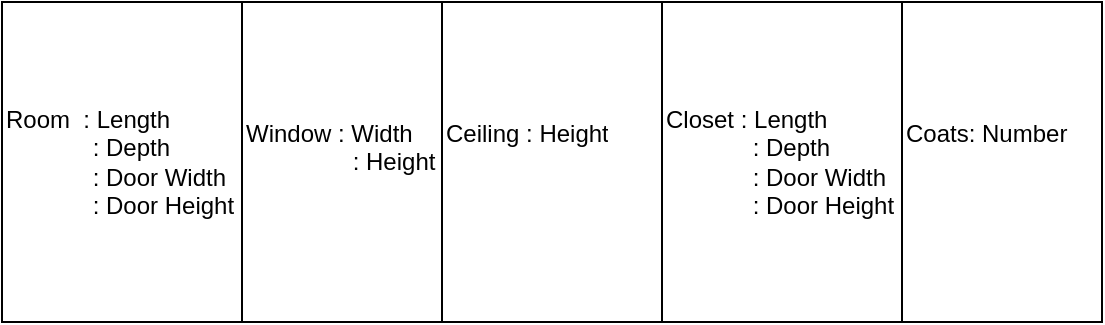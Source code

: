 <mxfile version="23.0.2" type="github">
  <diagram name="Page-1" id="Ax8nI06OEBgYkkgKc29a">
    <mxGraphModel dx="1434" dy="754" grid="1" gridSize="10" guides="1" tooltips="1" connect="1" arrows="1" fold="1" page="1" pageScale="1" pageWidth="850" pageHeight="1100" math="0" shadow="0">
      <root>
        <mxCell id="0" />
        <mxCell id="1" parent="0" />
        <mxCell id="5wE1wWJpnLUQQmqykv8e-5" value="" style="shape=table;startSize=0;container=1;collapsible=0;childLayout=tableLayout;" vertex="1" parent="1">
          <mxGeometry x="90" y="120" width="550" height="160" as="geometry" />
        </mxCell>
        <mxCell id="5wE1wWJpnLUQQmqykv8e-6" value="" style="shape=tableRow;horizontal=0;startSize=0;swimlaneHead=0;swimlaneBody=0;strokeColor=inherit;top=0;left=0;bottom=0;right=0;collapsible=0;dropTarget=0;fillColor=none;points=[[0,0.5],[1,0.5]];portConstraint=eastwest;" vertex="1" parent="5wE1wWJpnLUQQmqykv8e-5">
          <mxGeometry width="550" height="160" as="geometry" />
        </mxCell>
        <mxCell id="5wE1wWJpnLUQQmqykv8e-7" value="&lt;div align=&quot;left&quot;&gt;Room&amp;nbsp; : Length&lt;/div&gt;&lt;div align=&quot;left&quot;&gt;&amp;nbsp;&amp;nbsp;&amp;nbsp;&amp;nbsp;&amp;nbsp;&amp;nbsp;&amp;nbsp;&amp;nbsp;&amp;nbsp;&amp;nbsp;&amp;nbsp;&amp;nbsp; : Depth&lt;br&gt;&lt;/div&gt;&lt;div align=&quot;left&quot;&gt;&amp;nbsp;&amp;nbsp;&amp;nbsp;&amp;nbsp;&amp;nbsp;&amp;nbsp;&amp;nbsp;&amp;nbsp;&amp;nbsp;&amp;nbsp;&amp;nbsp;&amp;nbsp; : Door Width&lt;/div&gt;&lt;div align=&quot;left&quot;&gt;&amp;nbsp;&amp;nbsp;&amp;nbsp;&amp;nbsp;&amp;nbsp;&amp;nbsp;&amp;nbsp;&amp;nbsp;&amp;nbsp;&amp;nbsp;&amp;nbsp;&amp;nbsp; : Door Height&lt;br&gt;&lt;/div&gt;" style="shape=partialRectangle;html=1;whiteSpace=wrap;connectable=0;strokeColor=inherit;overflow=hidden;fillColor=none;top=0;left=0;bottom=0;right=0;pointerEvents=1;align=left;" vertex="1" parent="5wE1wWJpnLUQQmqykv8e-6">
          <mxGeometry width="120" height="160" as="geometry">
            <mxRectangle width="120" height="160" as="alternateBounds" />
          </mxGeometry>
        </mxCell>
        <mxCell id="5wE1wWJpnLUQQmqykv8e-8" value="&lt;div align=&quot;left&quot;&gt;Window : Width&lt;/div&gt;&lt;div align=&quot;left&quot;&gt;&amp;nbsp;&amp;nbsp;&amp;nbsp;&amp;nbsp;&amp;nbsp;&amp;nbsp;&amp;nbsp;&amp;nbsp;&amp;nbsp;&amp;nbsp;&amp;nbsp;&amp;nbsp;&amp;nbsp;&amp;nbsp;&amp;nbsp; : Height&lt;br&gt;&lt;/div&gt;&lt;div align=&quot;left&quot;&gt;&lt;br&gt;&lt;/div&gt;" style="shape=partialRectangle;html=1;whiteSpace=wrap;connectable=0;strokeColor=inherit;overflow=hidden;fillColor=none;top=0;left=0;bottom=0;right=0;pointerEvents=1;align=left;" vertex="1" parent="5wE1wWJpnLUQQmqykv8e-6">
          <mxGeometry x="120" width="100" height="160" as="geometry">
            <mxRectangle width="100" height="160" as="alternateBounds" />
          </mxGeometry>
        </mxCell>
        <mxCell id="5wE1wWJpnLUQQmqykv8e-9" value="&lt;div align=&quot;left&quot;&gt;Ceiling : Height&lt;br&gt;&lt;/div&gt;&lt;div align=&quot;left&quot;&gt;&lt;div&gt;&lt;br&gt;&lt;/div&gt;&lt;br&gt;&lt;/div&gt;" style="shape=partialRectangle;html=1;whiteSpace=wrap;connectable=0;strokeColor=inherit;overflow=hidden;fillColor=none;top=0;left=0;bottom=0;right=0;pointerEvents=1;align=left;" vertex="1" parent="5wE1wWJpnLUQQmqykv8e-6">
          <mxGeometry x="220" width="110" height="160" as="geometry">
            <mxRectangle width="110" height="160" as="alternateBounds" />
          </mxGeometry>
        </mxCell>
        <mxCell id="5wE1wWJpnLUQQmqykv8e-10" value="&lt;div align=&quot;left&quot;&gt;Closet : Length&lt;/div&gt;&lt;div align=&quot;left&quot;&gt;&amp;nbsp;&amp;nbsp;&amp;nbsp;&amp;nbsp;&amp;nbsp;&amp;nbsp;&amp;nbsp;&amp;nbsp;&amp;nbsp;&amp;nbsp;&amp;nbsp;&amp;nbsp; : Depth&lt;br&gt;&lt;/div&gt;&lt;div align=&quot;left&quot;&gt;&amp;nbsp;&amp;nbsp;&amp;nbsp;&amp;nbsp;&amp;nbsp;&amp;nbsp;&amp;nbsp;&amp;nbsp;&amp;nbsp;&amp;nbsp;&amp;nbsp;&amp;nbsp; : Door Width&lt;/div&gt;&lt;div align=&quot;left&quot;&gt;&amp;nbsp;&amp;nbsp;&amp;nbsp;&amp;nbsp;&amp;nbsp;&amp;nbsp;&amp;nbsp;&amp;nbsp;&amp;nbsp;&amp;nbsp;&amp;nbsp;&amp;nbsp; : Door Height&lt;br&gt;&lt;/div&gt;" style="shape=partialRectangle;html=1;whiteSpace=wrap;connectable=0;strokeColor=inherit;overflow=hidden;fillColor=none;top=0;left=0;bottom=0;right=0;pointerEvents=1;align=left;" vertex="1" parent="5wE1wWJpnLUQQmqykv8e-6">
          <mxGeometry x="330" width="120" height="160" as="geometry">
            <mxRectangle width="120" height="160" as="alternateBounds" />
          </mxGeometry>
        </mxCell>
        <mxCell id="5wE1wWJpnLUQQmqykv8e-11" value="&lt;div align=&quot;left&quot;&gt;&lt;br&gt;&lt;/div&gt;&lt;div align=&quot;left&quot;&gt;Coats: Number&lt;br&gt;&lt;/div&gt;&lt;div align=&quot;left&quot;&gt;&lt;div&gt;&lt;br&gt;&lt;/div&gt;&lt;br&gt;&lt;/div&gt;&lt;div align=&quot;left&quot;&gt;&lt;br&gt;&lt;/div&gt;" style="shape=partialRectangle;html=1;whiteSpace=wrap;connectable=0;strokeColor=inherit;overflow=hidden;fillColor=none;top=0;left=0;bottom=0;right=0;pointerEvents=1;align=left;" vertex="1" parent="5wE1wWJpnLUQQmqykv8e-6">
          <mxGeometry x="450" width="100" height="160" as="geometry">
            <mxRectangle width="100" height="160" as="alternateBounds" />
          </mxGeometry>
        </mxCell>
      </root>
    </mxGraphModel>
  </diagram>
</mxfile>
